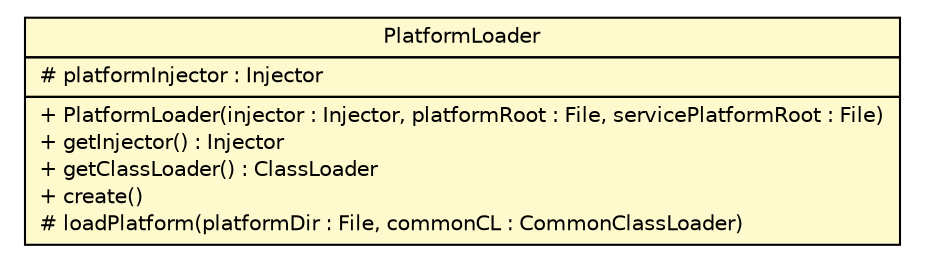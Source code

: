 #!/usr/local/bin/dot
#
# Class diagram 
# Generated by UMLGraph version R5_6 (http://www.umlgraph.org/)
#

digraph G {
	edge [fontname="Helvetica",fontsize=10,labelfontname="Helvetica",labelfontsize=10];
	node [fontname="Helvetica",fontsize=10,shape=plaintext];
	nodesep=0.25;
	ranksep=0.5;
	// sorcer.boot.platform.PlatformLoader
	c342496 [label=<<table title="sorcer.boot.platform.PlatformLoader" border="0" cellborder="1" cellspacing="0" cellpadding="2" port="p" bgcolor="lemonChiffon" href="./PlatformLoader.html">
		<tr><td><table border="0" cellspacing="0" cellpadding="1">
<tr><td align="center" balign="center"> PlatformLoader </td></tr>
		</table></td></tr>
		<tr><td><table border="0" cellspacing="0" cellpadding="1">
<tr><td align="left" balign="left"> # platformInjector : Injector </td></tr>
		</table></td></tr>
		<tr><td><table border="0" cellspacing="0" cellpadding="1">
<tr><td align="left" balign="left"> + PlatformLoader(injector : Injector, platformRoot : File, servicePlatformRoot : File) </td></tr>
<tr><td align="left" balign="left"> + getInjector() : Injector </td></tr>
<tr><td align="left" balign="left"> + getClassLoader() : ClassLoader </td></tr>
<tr><td align="left" balign="left"> + create() </td></tr>
<tr><td align="left" balign="left"> # loadPlatform(platformDir : File, commonCL : CommonClassLoader) </td></tr>
		</table></td></tr>
		</table>>, URL="./PlatformLoader.html", fontname="Helvetica", fontcolor="black", fontsize=10.0];
}

